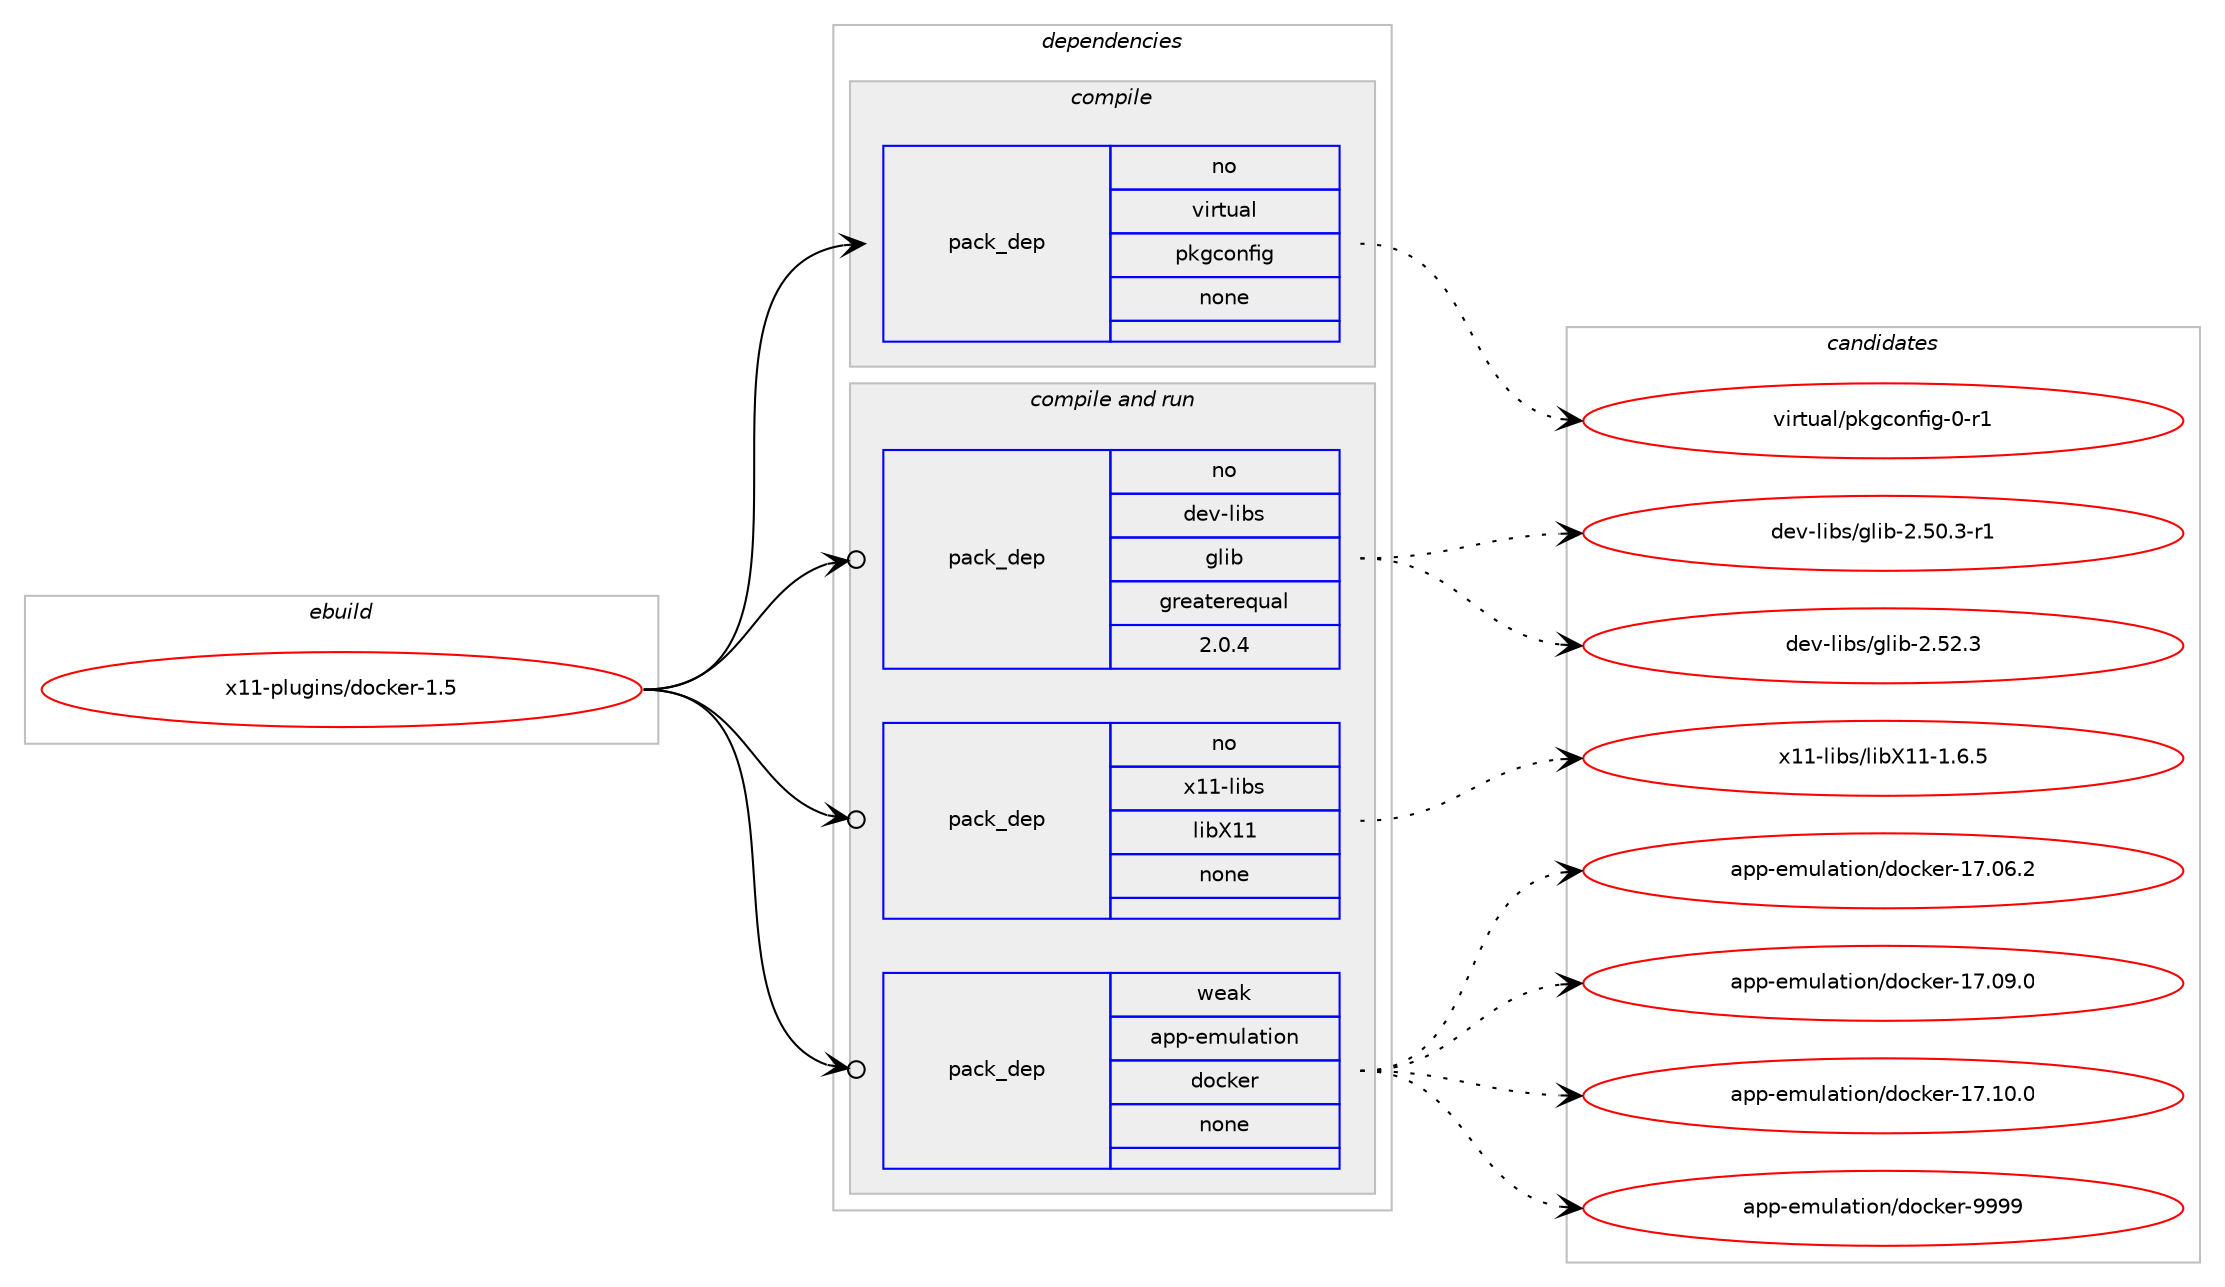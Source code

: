 digraph prolog {

# *************
# Graph options
# *************

newrank=true;
concentrate=true;
compound=true;
graph [rankdir=LR,fontname=Helvetica,fontsize=10,ranksep=1.5];#, ranksep=2.5, nodesep=0.2];
edge  [arrowhead=vee];
node  [fontname=Helvetica,fontsize=10];

# **********
# The ebuild
# **********

subgraph cluster_leftcol {
color=gray;
rank=same;
label=<<i>ebuild</i>>;
id [label="x11-plugins/docker-1.5", color=red, width=4, href="../x11-plugins/docker-1.5.svg"];
}

# ****************
# The dependencies
# ****************

subgraph cluster_midcol {
color=gray;
label=<<i>dependencies</i>>;
subgraph cluster_compile {
fillcolor="#eeeeee";
style=filled;
label=<<i>compile</i>>;
subgraph pack392762 {
dependency526183 [label=<<TABLE BORDER="0" CELLBORDER="1" CELLSPACING="0" CELLPADDING="4" WIDTH="220"><TR><TD ROWSPAN="6" CELLPADDING="30">pack_dep</TD></TR><TR><TD WIDTH="110">no</TD></TR><TR><TD>virtual</TD></TR><TR><TD>pkgconfig</TD></TR><TR><TD>none</TD></TR><TR><TD></TD></TR></TABLE>>, shape=none, color=blue];
}
id:e -> dependency526183:w [weight=20,style="solid",arrowhead="vee"];
}
subgraph cluster_compileandrun {
fillcolor="#eeeeee";
style=filled;
label=<<i>compile and run</i>>;
subgraph pack392763 {
dependency526184 [label=<<TABLE BORDER="0" CELLBORDER="1" CELLSPACING="0" CELLPADDING="4" WIDTH="220"><TR><TD ROWSPAN="6" CELLPADDING="30">pack_dep</TD></TR><TR><TD WIDTH="110">no</TD></TR><TR><TD>dev-libs</TD></TR><TR><TD>glib</TD></TR><TR><TD>greaterequal</TD></TR><TR><TD>2.0.4</TD></TR></TABLE>>, shape=none, color=blue];
}
id:e -> dependency526184:w [weight=20,style="solid",arrowhead="odotvee"];
subgraph pack392764 {
dependency526185 [label=<<TABLE BORDER="0" CELLBORDER="1" CELLSPACING="0" CELLPADDING="4" WIDTH="220"><TR><TD ROWSPAN="6" CELLPADDING="30">pack_dep</TD></TR><TR><TD WIDTH="110">no</TD></TR><TR><TD>x11-libs</TD></TR><TR><TD>libX11</TD></TR><TR><TD>none</TD></TR><TR><TD></TD></TR></TABLE>>, shape=none, color=blue];
}
id:e -> dependency526185:w [weight=20,style="solid",arrowhead="odotvee"];
subgraph pack392765 {
dependency526186 [label=<<TABLE BORDER="0" CELLBORDER="1" CELLSPACING="0" CELLPADDING="4" WIDTH="220"><TR><TD ROWSPAN="6" CELLPADDING="30">pack_dep</TD></TR><TR><TD WIDTH="110">weak</TD></TR><TR><TD>app-emulation</TD></TR><TR><TD>docker</TD></TR><TR><TD>none</TD></TR><TR><TD></TD></TR></TABLE>>, shape=none, color=blue];
}
id:e -> dependency526186:w [weight=20,style="solid",arrowhead="odotvee"];
}
subgraph cluster_run {
fillcolor="#eeeeee";
style=filled;
label=<<i>run</i>>;
}
}

# **************
# The candidates
# **************

subgraph cluster_choices {
rank=same;
color=gray;
label=<<i>candidates</i>>;

subgraph choice392762 {
color=black;
nodesep=1;
choice11810511411611797108471121071039911111010210510345484511449 [label="virtual/pkgconfig-0-r1", color=red, width=4,href="../virtual/pkgconfig-0-r1.svg"];
dependency526183:e -> choice11810511411611797108471121071039911111010210510345484511449:w [style=dotted,weight="100"];
}
subgraph choice392763 {
color=black;
nodesep=1;
choice10010111845108105981154710310810598455046534846514511449 [label="dev-libs/glib-2.50.3-r1", color=red, width=4,href="../dev-libs/glib-2.50.3-r1.svg"];
choice1001011184510810598115471031081059845504653504651 [label="dev-libs/glib-2.52.3", color=red, width=4,href="../dev-libs/glib-2.52.3.svg"];
dependency526184:e -> choice10010111845108105981154710310810598455046534846514511449:w [style=dotted,weight="100"];
dependency526184:e -> choice1001011184510810598115471031081059845504653504651:w [style=dotted,weight="100"];
}
subgraph choice392764 {
color=black;
nodesep=1;
choice120494945108105981154710810598884949454946544653 [label="x11-libs/libX11-1.6.5", color=red, width=4,href="../x11-libs/libX11-1.6.5.svg"];
dependency526185:e -> choice120494945108105981154710810598884949454946544653:w [style=dotted,weight="100"];
}
subgraph choice392765 {
color=black;
nodesep=1;
choice97112112451011091171089711610511111047100111991071011144549554648544650 [label="app-emulation/docker-17.06.2", color=red, width=4,href="../app-emulation/docker-17.06.2.svg"];
choice97112112451011091171089711610511111047100111991071011144549554648574648 [label="app-emulation/docker-17.09.0", color=red, width=4,href="../app-emulation/docker-17.09.0.svg"];
choice97112112451011091171089711610511111047100111991071011144549554649484648 [label="app-emulation/docker-17.10.0", color=red, width=4,href="../app-emulation/docker-17.10.0.svg"];
choice97112112451011091171089711610511111047100111991071011144557575757 [label="app-emulation/docker-9999", color=red, width=4,href="../app-emulation/docker-9999.svg"];
dependency526186:e -> choice97112112451011091171089711610511111047100111991071011144549554648544650:w [style=dotted,weight="100"];
dependency526186:e -> choice97112112451011091171089711610511111047100111991071011144549554648574648:w [style=dotted,weight="100"];
dependency526186:e -> choice97112112451011091171089711610511111047100111991071011144549554649484648:w [style=dotted,weight="100"];
dependency526186:e -> choice97112112451011091171089711610511111047100111991071011144557575757:w [style=dotted,weight="100"];
}
}

}
